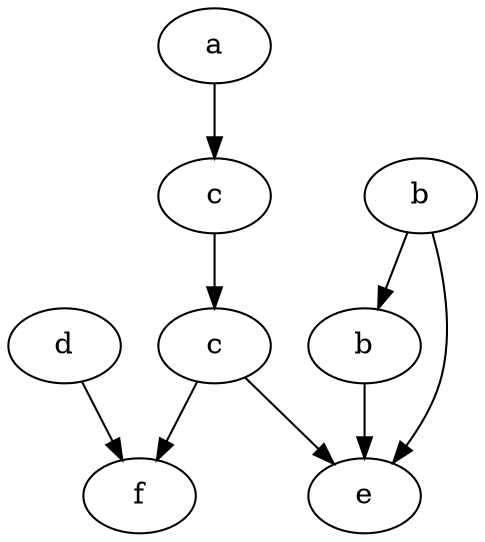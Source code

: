 digraph g{
0 -> 1
1 -> 3
2 -> 4
3 -> 4
5 -> 6
3 -> 7
5 -> 7
6 -> 7
0[ label=a ]
1[ label=c ]
2[ label=d ]
3[ label=c ]
4[ label=f ]
5[ label=b ]
6[ label=b ]
7[ label=e ]
}